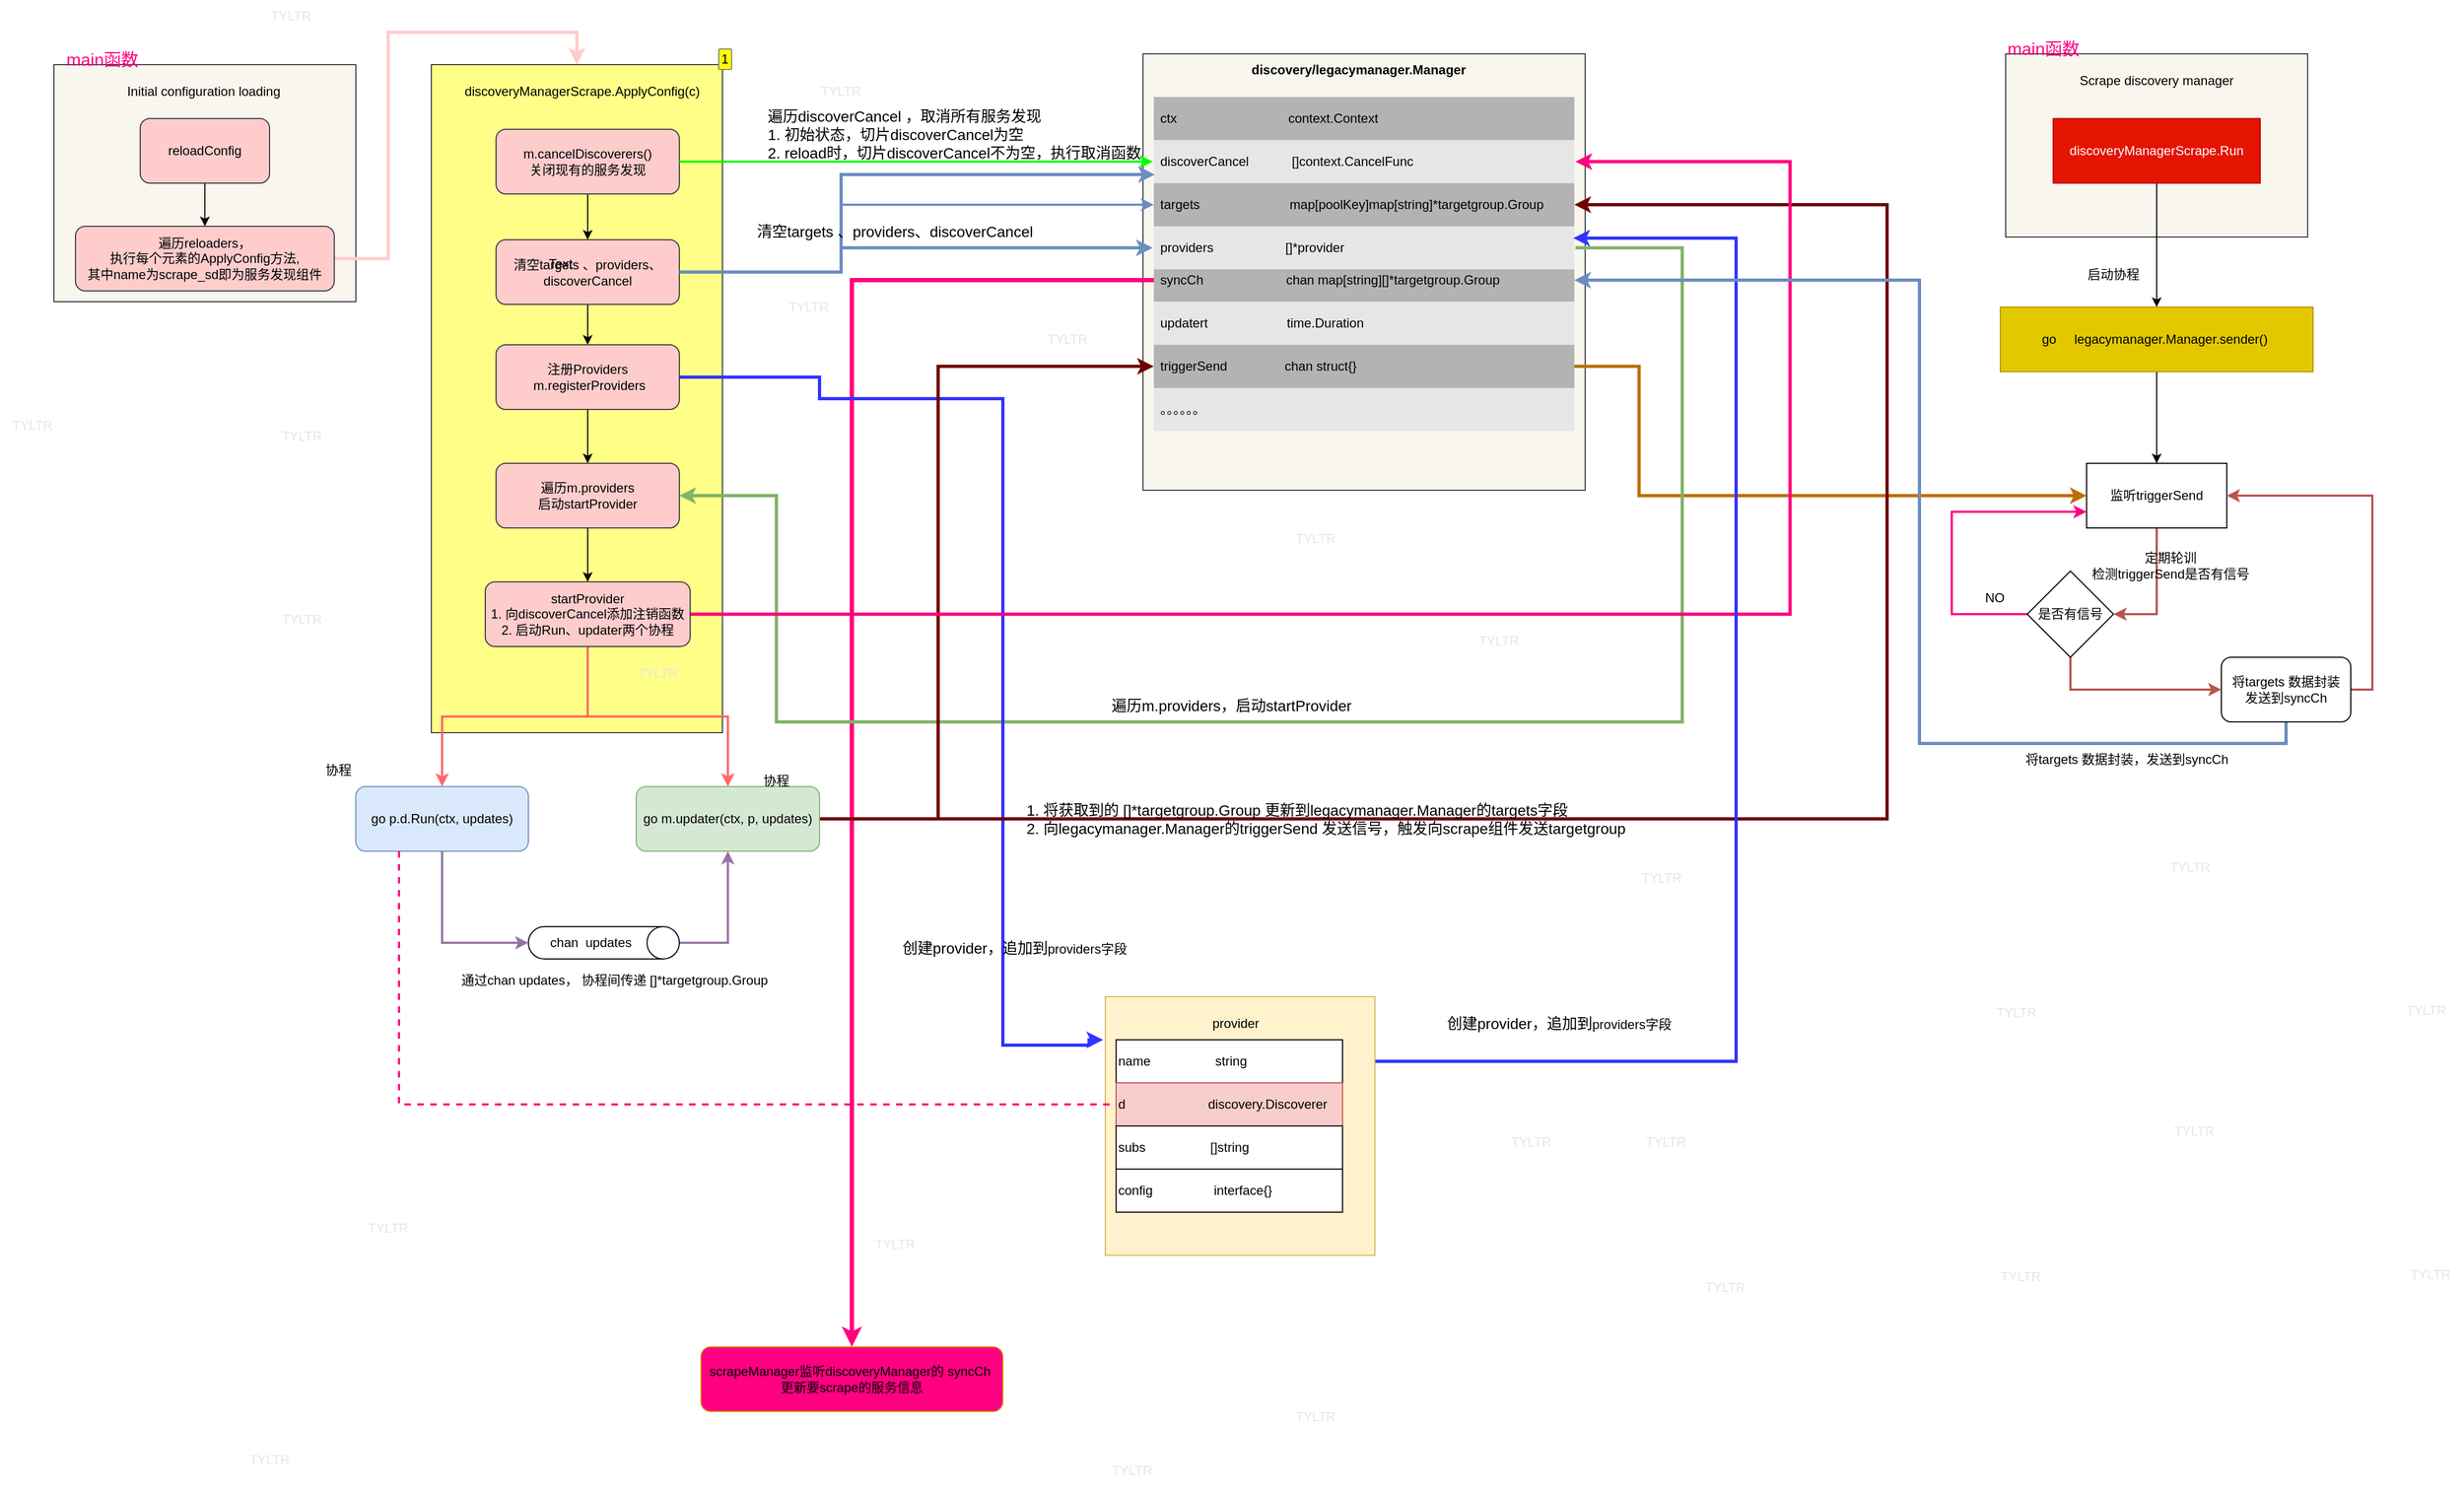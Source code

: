 <mxfile version="23.1.5" type="device">
  <diagram name="第 1 页" id="JD-DyB5TE8ffOVKspvN3">
    <mxGraphModel dx="1434" dy="769" grid="1" gridSize="10" guides="1" tooltips="1" connect="1" arrows="0" fold="1" page="1" pageScale="1" pageWidth="827" pageHeight="1169" background="none" math="0" shadow="0">
      <root>
        <mxCell id="0" />
        <mxCell id="1" parent="0" />
        <mxCell id="Yc0Fu8YplYlWr9wA8VVT-9" value="" style="rounded=0;whiteSpace=wrap;html=1;fillColor=#f9f7ed;strokeColor=#36393d;" parent="1" vertex="1">
          <mxGeometry x="180" y="130" width="280" height="220" as="geometry" />
        </mxCell>
        <mxCell id="Yc0Fu8YplYlWr9wA8VVT-12" value="Initial configuration loading" style="text;html=1;align=center;verticalAlign=middle;whiteSpace=wrap;rounded=0;" parent="1" vertex="1">
          <mxGeometry x="224" y="140" width="190" height="30" as="geometry" />
        </mxCell>
        <mxCell id="Yc0Fu8YplYlWr9wA8VVT-16" value="" style="edgeStyle=orthogonalEdgeStyle;rounded=0;orthogonalLoop=1;jettySize=auto;html=1;" parent="1" source="Yc0Fu8YplYlWr9wA8VVT-13" target="Yc0Fu8YplYlWr9wA8VVT-14" edge="1">
          <mxGeometry relative="1" as="geometry" />
        </mxCell>
        <mxCell id="Yc0Fu8YplYlWr9wA8VVT-13" value="reloadConfig" style="rounded=1;whiteSpace=wrap;html=1;fillColor=#ffcccc;strokeColor=#36393d;" parent="1" vertex="1">
          <mxGeometry x="260" y="180" width="120" height="60" as="geometry" />
        </mxCell>
        <mxCell id="Yc0Fu8YplYlWr9wA8VVT-21" style="edgeStyle=orthogonalEdgeStyle;rounded=0;orthogonalLoop=1;jettySize=auto;html=1;exitX=1;exitY=0.5;exitDx=0;exitDy=0;entryX=0.5;entryY=0;entryDx=0;entryDy=0;fillColor=#ffcccc;strokeColor=#FFCCCC;strokeWidth=3;" parent="1" source="Yc0Fu8YplYlWr9wA8VVT-14" target="Yc0Fu8YplYlWr9wA8VVT-17" edge="1">
          <mxGeometry relative="1" as="geometry">
            <mxPoint x="600" y="110" as="targetPoint" />
            <Array as="points">
              <mxPoint x="490" y="310" />
              <mxPoint x="490" y="100" />
              <mxPoint x="665" y="100" />
            </Array>
          </mxGeometry>
        </mxCell>
        <mxCell id="Yc0Fu8YplYlWr9wA8VVT-14" value="遍历reloaders，&lt;br&gt;执行每个元素的ApplyConfig方法,&lt;br&gt;其中name为scrape_sd即为服务发现组件" style="rounded=1;whiteSpace=wrap;html=1;fillColor=#ffcccc;strokeColor=#36393d;" parent="1" vertex="1">
          <mxGeometry x="200" y="280" width="240" height="60" as="geometry" />
        </mxCell>
        <mxCell id="Yc0Fu8YplYlWr9wA8VVT-17" value="" style="rounded=0;whiteSpace=wrap;html=1;fillColor=#ffff88;strokeColor=#36393d;enumerate=1;" parent="1" vertex="1">
          <mxGeometry x="530" y="130" width="270" height="620" as="geometry" />
        </mxCell>
        <mxCell id="Yc0Fu8YplYlWr9wA8VVT-20" value="discoveryManagerScrape.ApplyConfig(c)" style="text;html=1;align=center;verticalAlign=middle;whiteSpace=wrap;rounded=0;" parent="1" vertex="1">
          <mxGeometry x="640" y="140" width="60" height="30" as="geometry" />
        </mxCell>
        <mxCell id="Yc0Fu8YplYlWr9wA8VVT-68" style="edgeStyle=orthogonalEdgeStyle;rounded=0;orthogonalLoop=1;jettySize=auto;html=1;exitX=0.5;exitY=1;exitDx=0;exitDy=0;" parent="1" source="Yc0Fu8YplYlWr9wA8VVT-22" target="Yc0Fu8YplYlWr9wA8VVT-57" edge="1">
          <mxGeometry relative="1" as="geometry" />
        </mxCell>
        <mxCell id="Yc0Fu8YplYlWr9wA8VVT-22" value="m.cancelDiscoverers()&lt;br&gt;关闭现有的服务发现" style="rounded=1;whiteSpace=wrap;html=1;fillColor=#ffcccc;strokeColor=#36393d;" parent="1" vertex="1">
          <mxGeometry x="590" y="190" width="170" height="60" as="geometry" />
        </mxCell>
        <mxCell id="Yc0Fu8YplYlWr9wA8VVT-23" value="&lt;article data-content=&quot;[{&amp;quot;type&amp;quot;:&amp;quot;block&amp;quot;,&amp;quot;id&amp;quot;:&amp;quot;oQzf-1707302012623&amp;quot;,&amp;quot;name&amp;quot;:&amp;quot;code&amp;quot;,&amp;quot;data&amp;quot;:{&amp;quot;wrap&amp;quot;:true,&amp;quot;language&amp;quot;:&amp;quot;&amp;quot;,&amp;quot;theme&amp;quot;:&amp;quot;default&amp;quot;},&amp;quot;nodes&amp;quot;:[{&amp;quot;type&amp;quot;:&amp;quot;block&amp;quot;,&amp;quot;id&amp;quot;:&amp;quot;PIXT-1708593610295&amp;quot;,&amp;quot;name&amp;quot;:&amp;quot;code-line&amp;quot;,&amp;quot;data&amp;quot;:{},&amp;quot;nodes&amp;quot;:[{&amp;quot;type&amp;quot;:&amp;quot;text&amp;quot;,&amp;quot;id&amp;quot;:&amp;quot;FoJq-1708593610294&amp;quot;,&amp;quot;leaves&amp;quot;:[{&amp;quot;text&amp;quot;:&amp;quot;type&amp;nbsp;Manager&amp;nbsp;struct&amp;nbsp;{&amp;quot;,&amp;quot;marks&amp;quot;:[]}]}]},{&amp;quot;type&amp;quot;:&amp;quot;block&amp;quot;,&amp;quot;id&amp;quot;:&amp;quot;5k57-1708593611219&amp;quot;,&amp;quot;name&amp;quot;:&amp;quot;code-line&amp;quot;,&amp;quot;data&amp;quot;:{},&amp;quot;nodes&amp;quot;:[{&amp;quot;type&amp;quot;:&amp;quot;text&amp;quot;,&amp;quot;id&amp;quot;:&amp;quot;eEuN-1708593611218&amp;quot;,&amp;quot;leaves&amp;quot;:[{&amp;quot;text&amp;quot;:&amp;quot;&amp;nbsp;&amp;nbsp;&amp;nbsp;&amp;nbsp;logger&amp;nbsp;&amp;nbsp;&amp;nbsp;&amp;nbsp;&amp;nbsp;&amp;nbsp;&amp;nbsp;&amp;nbsp;&amp;nbsp;&amp;nbsp;&amp;nbsp;log.Logger&amp;quot;,&amp;quot;marks&amp;quot;:[]}]}]},{&amp;quot;type&amp;quot;:&amp;quot;block&amp;quot;,&amp;quot;id&amp;quot;:&amp;quot;fkRS-1708593611221&amp;quot;,&amp;quot;name&amp;quot;:&amp;quot;code-line&amp;quot;,&amp;quot;data&amp;quot;:{},&amp;quot;nodes&amp;quot;:[{&amp;quot;type&amp;quot;:&amp;quot;text&amp;quot;,&amp;quot;id&amp;quot;:&amp;quot;NW3g-1708593611220&amp;quot;,&amp;quot;leaves&amp;quot;:[{&amp;quot;text&amp;quot;:&amp;quot;&amp;nbsp;&amp;nbsp;&amp;nbsp;&amp;nbsp;name&amp;nbsp;&amp;nbsp;&amp;nbsp;&amp;nbsp;&amp;nbsp;&amp;nbsp;&amp;nbsp;&amp;nbsp;&amp;nbsp;&amp;nbsp;&amp;nbsp;&amp;nbsp;&amp;nbsp;string&amp;quot;,&amp;quot;marks&amp;quot;:[]}]}]},{&amp;quot;type&amp;quot;:&amp;quot;block&amp;quot;,&amp;quot;id&amp;quot;:&amp;quot;XSko-1708593611223&amp;quot;,&amp;quot;name&amp;quot;:&amp;quot;code-line&amp;quot;,&amp;quot;data&amp;quot;:{},&amp;quot;nodes&amp;quot;:[{&amp;quot;type&amp;quot;:&amp;quot;text&amp;quot;,&amp;quot;id&amp;quot;:&amp;quot;2gKA-1708593611222&amp;quot;,&amp;quot;leaves&amp;quot;:[{&amp;quot;text&amp;quot;:&amp;quot;&amp;nbsp;&amp;nbsp;&amp;nbsp;&amp;nbsp;mtx&amp;nbsp;&amp;nbsp;&amp;nbsp;&amp;nbsp;&amp;nbsp;&amp;nbsp;&amp;nbsp;&amp;nbsp;&amp;nbsp;&amp;nbsp;&amp;nbsp;&amp;nbsp;&amp;nbsp;&amp;nbsp;sync.RWMutex&amp;quot;,&amp;quot;marks&amp;quot;:[]}]}]},{&amp;quot;type&amp;quot;:&amp;quot;block&amp;quot;,&amp;quot;id&amp;quot;:&amp;quot;2Kbo-1708593611225&amp;quot;,&amp;quot;name&amp;quot;:&amp;quot;code-line&amp;quot;,&amp;quot;data&amp;quot;:{},&amp;quot;nodes&amp;quot;:[{&amp;quot;type&amp;quot;:&amp;quot;text&amp;quot;,&amp;quot;id&amp;quot;:&amp;quot;1zew-1708593611224&amp;quot;,&amp;quot;leaves&amp;quot;:[{&amp;quot;text&amp;quot;:&amp;quot;&amp;nbsp;&amp;nbsp;&amp;nbsp;&amp;nbsp;ctx&amp;nbsp;&amp;nbsp;&amp;nbsp;&amp;nbsp;&amp;nbsp;&amp;nbsp;&amp;nbsp;&amp;nbsp;&amp;nbsp;&amp;nbsp;&amp;nbsp;&amp;nbsp;&amp;nbsp;&amp;nbsp;&amp;nbsp;context.Context&amp;quot;,&amp;quot;marks&amp;quot;:[]}]}]},{&amp;quot;type&amp;quot;:&amp;quot;block&amp;quot;,&amp;quot;id&amp;quot;:&amp;quot;vPWR-1708593611227&amp;quot;,&amp;quot;name&amp;quot;:&amp;quot;code-line&amp;quot;,&amp;quot;data&amp;quot;:{},&amp;quot;nodes&amp;quot;:[{&amp;quot;type&amp;quot;:&amp;quot;text&amp;quot;,&amp;quot;id&amp;quot;:&amp;quot;6IBR-1708593611226&amp;quot;,&amp;quot;leaves&amp;quot;:[{&amp;quot;text&amp;quot;:&amp;quot;&amp;nbsp;&amp;nbsp;&amp;nbsp;&amp;nbsp;discoverCancel&amp;nbsp;&amp;nbsp;&amp;nbsp;[]context.CancelFunc&amp;quot;,&amp;quot;marks&amp;quot;:[]}]}]},{&amp;quot;type&amp;quot;:&amp;quot;block&amp;quot;,&amp;quot;id&amp;quot;:&amp;quot;4Jts-1708593611235&amp;quot;,&amp;quot;name&amp;quot;:&amp;quot;code-line&amp;quot;,&amp;quot;data&amp;quot;:{},&amp;quot;nodes&amp;quot;:[{&amp;quot;type&amp;quot;:&amp;quot;text&amp;quot;,&amp;quot;id&amp;quot;:&amp;quot;ctO9-1708593611234&amp;quot;,&amp;quot;leaves&amp;quot;:[{&amp;quot;text&amp;quot;:&amp;quot;&amp;nbsp;&amp;nbsp;&amp;nbsp;&amp;nbsp;targets&amp;nbsp;&amp;nbsp;&amp;nbsp;&amp;nbsp;&amp;nbsp;&amp;nbsp;&amp;nbsp;&amp;nbsp;&amp;nbsp;&amp;nbsp;&amp;nbsp;map[poolKey]map[string]*targetgroup.Group&amp;quot;,&amp;quot;marks&amp;quot;:[]}]}]},{&amp;quot;type&amp;quot;:&amp;quot;block&amp;quot;,&amp;quot;id&amp;quot;:&amp;quot;OmhL-1708593611239&amp;quot;,&amp;quot;name&amp;quot;:&amp;quot;code-line&amp;quot;,&amp;quot;data&amp;quot;:{},&amp;quot;nodes&amp;quot;:[{&amp;quot;type&amp;quot;:&amp;quot;text&amp;quot;,&amp;quot;id&amp;quot;:&amp;quot;50vh-1708593611238&amp;quot;,&amp;quot;leaves&amp;quot;:[{&amp;quot;text&amp;quot;:&amp;quot;&amp;nbsp;&amp;nbsp;&amp;nbsp;&amp;nbsp;providers&amp;nbsp;&amp;nbsp;&amp;nbsp;&amp;nbsp;&amp;nbsp;&amp;nbsp;&amp;nbsp;&amp;nbsp;&amp;nbsp;[]*provider&amp;quot;,&amp;quot;marks&amp;quot;:[]}]}]},{&amp;quot;type&amp;quot;:&amp;quot;block&amp;quot;,&amp;quot;id&amp;quot;:&amp;quot;Emao-1708593611243&amp;quot;,&amp;quot;name&amp;quot;:&amp;quot;code-line&amp;quot;,&amp;quot;data&amp;quot;:{},&amp;quot;nodes&amp;quot;:[{&amp;quot;type&amp;quot;:&amp;quot;text&amp;quot;,&amp;quot;id&amp;quot;:&amp;quot;lmY2-1708593611242&amp;quot;,&amp;quot;leaves&amp;quot;:[{&amp;quot;text&amp;quot;:&amp;quot;&amp;nbsp;&amp;nbsp;&amp;nbsp;&amp;nbsp;syncCh&amp;nbsp;&amp;nbsp;&amp;nbsp;&amp;nbsp;&amp;nbsp;&amp;nbsp;&amp;nbsp;&amp;nbsp;&amp;nbsp;&amp;nbsp;&amp;nbsp;&amp;nbsp;chan&amp;nbsp;map[string][]*targetgroup.Group&amp;quot;,&amp;quot;marks&amp;quot;:[]}]}]},{&amp;quot;type&amp;quot;:&amp;quot;block&amp;quot;,&amp;quot;id&amp;quot;:&amp;quot;wFy3-1708593611252&amp;quot;,&amp;quot;name&amp;quot;:&amp;quot;code-line&amp;quot;,&amp;quot;data&amp;quot;:{},&amp;quot;nodes&amp;quot;:[{&amp;quot;type&amp;quot;:&amp;quot;text&amp;quot;,&amp;quot;id&amp;quot;:&amp;quot;SSG9-1708593611251&amp;quot;,&amp;quot;leaves&amp;quot;:[{&amp;quot;text&amp;quot;:&amp;quot;&amp;nbsp;&amp;nbsp;&amp;nbsp;&amp;nbsp;updatert&amp;nbsp;&amp;nbsp;&amp;nbsp;&amp;nbsp;&amp;nbsp;&amp;nbsp;&amp;nbsp;&amp;nbsp;&amp;nbsp;&amp;nbsp;time.Duration&amp;quot;,&amp;quot;marks&amp;quot;:[]}]}]},{&amp;quot;type&amp;quot;:&amp;quot;block&amp;quot;,&amp;quot;id&amp;quot;:&amp;quot;i7c2-1708593611258&amp;quot;,&amp;quot;name&amp;quot;:&amp;quot;code-line&amp;quot;,&amp;quot;data&amp;quot;:{},&amp;quot;nodes&amp;quot;:[{&amp;quot;type&amp;quot;:&amp;quot;text&amp;quot;,&amp;quot;id&amp;quot;:&amp;quot;tWdw-1708593611257&amp;quot;,&amp;quot;leaves&amp;quot;:[{&amp;quot;text&amp;quot;:&amp;quot;&amp;nbsp;&amp;nbsp;&amp;nbsp;&amp;nbsp;triggerSend&amp;nbsp;&amp;nbsp;&amp;nbsp;&amp;nbsp;&amp;nbsp;&amp;nbsp;&amp;nbsp;chan&amp;nbsp;struct{}&amp;quot;,&amp;quot;marks&amp;quot;:[]}]}]},{&amp;quot;type&amp;quot;:&amp;quot;block&amp;quot;,&amp;quot;id&amp;quot;:&amp;quot;S7Ca-1708593611260&amp;quot;,&amp;quot;name&amp;quot;:&amp;quot;code-line&amp;quot;,&amp;quot;data&amp;quot;:{},&amp;quot;nodes&amp;quot;:[{&amp;quot;type&amp;quot;:&amp;quot;text&amp;quot;,&amp;quot;id&amp;quot;:&amp;quot;uG7G-1708593611259&amp;quot;,&amp;quot;leaves&amp;quot;:[{&amp;quot;text&amp;quot;:&amp;quot;&amp;quot;,&amp;quot;marks&amp;quot;:[]}]}]},{&amp;quot;type&amp;quot;:&amp;quot;block&amp;quot;,&amp;quot;id&amp;quot;:&amp;quot;hZYb-1708593611264&amp;quot;,&amp;quot;name&amp;quot;:&amp;quot;code-line&amp;quot;,&amp;quot;data&amp;quot;:{},&amp;quot;nodes&amp;quot;:[{&amp;quot;type&amp;quot;:&amp;quot;text&amp;quot;,&amp;quot;id&amp;quot;:&amp;quot;HZPF-1708593611263&amp;quot;,&amp;quot;leaves&amp;quot;:[{&amp;quot;text&amp;quot;:&amp;quot;&amp;nbsp;&amp;nbsp;&amp;nbsp;&amp;nbsp;registerer&amp;nbsp;&amp;nbsp;&amp;nbsp;&amp;nbsp;&amp;nbsp;&amp;nbsp;&amp;nbsp;&amp;nbsp;prometheus.Registerer&amp;quot;,&amp;quot;marks&amp;quot;:[]}]}]},{&amp;quot;type&amp;quot;:&amp;quot;block&amp;quot;,&amp;quot;id&amp;quot;:&amp;quot;ukiE-1708593611266&amp;quot;,&amp;quot;name&amp;quot;:&amp;quot;code-line&amp;quot;,&amp;quot;data&amp;quot;:{},&amp;quot;nodes&amp;quot;:[{&amp;quot;type&amp;quot;:&amp;quot;text&amp;quot;,&amp;quot;id&amp;quot;:&amp;quot;y345-1708593611265&amp;quot;,&amp;quot;leaves&amp;quot;:[{&amp;quot;text&amp;quot;:&amp;quot;&amp;quot;,&amp;quot;marks&amp;quot;:[]}]}]},{&amp;quot;type&amp;quot;:&amp;quot;block&amp;quot;,&amp;quot;id&amp;quot;:&amp;quot;fGMF-1708593611268&amp;quot;,&amp;quot;name&amp;quot;:&amp;quot;code-line&amp;quot;,&amp;quot;data&amp;quot;:{},&amp;quot;nodes&amp;quot;:[{&amp;quot;type&amp;quot;:&amp;quot;text&amp;quot;,&amp;quot;id&amp;quot;:&amp;quot;GRQg-1708593611267&amp;quot;,&amp;quot;leaves&amp;quot;:[{&amp;quot;text&amp;quot;:&amp;quot;&amp;nbsp;&amp;nbsp;&amp;nbsp;&amp;nbsp;metrics&amp;nbsp;&amp;nbsp;&amp;nbsp;&amp;nbsp;&amp;nbsp;&amp;nbsp;&amp;nbsp;&amp;nbsp;&amp;nbsp;&amp;nbsp;&amp;nbsp;*discovery.Metrics&amp;quot;,&amp;quot;marks&amp;quot;:[]}]}]},{&amp;quot;type&amp;quot;:&amp;quot;block&amp;quot;,&amp;quot;id&amp;quot;:&amp;quot;Dtk6-1708593611270&amp;quot;,&amp;quot;name&amp;quot;:&amp;quot;code-line&amp;quot;,&amp;quot;data&amp;quot;:{},&amp;quot;nodes&amp;quot;:[{&amp;quot;type&amp;quot;:&amp;quot;text&amp;quot;,&amp;quot;id&amp;quot;:&amp;quot;m6uQ-1708593611269&amp;quot;,&amp;quot;leaves&amp;quot;:[{&amp;quot;text&amp;quot;:&amp;quot;&amp;nbsp;&amp;nbsp;&amp;nbsp;&amp;nbsp;sdMetrics&amp;nbsp;&amp;nbsp;&amp;nbsp;&amp;nbsp;&amp;nbsp;&amp;nbsp;&amp;nbsp;&amp;nbsp;&amp;nbsp;map[string]discovery.DiscovererMetrics&amp;quot;,&amp;quot;marks&amp;quot;:[]}]}]},{&amp;quot;type&amp;quot;:&amp;quot;block&amp;quot;,&amp;quot;id&amp;quot;:&amp;quot;KOP7-1708593611272&amp;quot;,&amp;quot;name&amp;quot;:&amp;quot;code-line&amp;quot;,&amp;quot;data&amp;quot;:{},&amp;quot;nodes&amp;quot;:[{&amp;quot;type&amp;quot;:&amp;quot;text&amp;quot;,&amp;quot;id&amp;quot;:&amp;quot;qXI7-1708593611271&amp;quot;,&amp;quot;leaves&amp;quot;:[{&amp;quot;text&amp;quot;:&amp;quot;}&amp;quot;,&amp;quot;marks&amp;quot;:[]}]}]}],&amp;quot;state&amp;quot;:{}}]&quot;&gt;&lt;div data-language=&quot;&quot; style=&quot;&quot; data-theme=&quot;default&quot;&gt;&lt;br&gt;&lt;/div&gt;&lt;/article&gt;" style="rounded=0;whiteSpace=wrap;html=1;fillColor=#f9f7ed;strokeColor=#36393d;align=left;" parent="1" vertex="1">
          <mxGeometry x="1190" y="120" width="410" height="405" as="geometry" />
        </mxCell>
        <mxCell id="jpZLS2aRkfOWzve02EP6-36" style="edgeStyle=orthogonalEdgeStyle;rounded=0;orthogonalLoop=1;jettySize=auto;html=1;exitX=1;exitY=0.5;exitDx=0;exitDy=0;entryX=0;entryY=0.5;entryDx=0;entryDy=0;fillColor=#f0a30a;strokeColor=#BD7000;strokeWidth=3;" edge="1" parent="1" source="Yc0Fu8YplYlWr9wA8VVT-41" target="jpZLS2aRkfOWzve02EP6-35">
          <mxGeometry relative="1" as="geometry">
            <Array as="points">
              <mxPoint x="1650" y="410" />
              <mxPoint x="1650" y="530" />
            </Array>
          </mxGeometry>
        </mxCell>
        <mxCell id="Yc0Fu8YplYlWr9wA8VVT-41" value="&lt;div style=&quot;border-color: var(--border-color);&quot; data-language=&quot;&quot; data-theme=&quot;default&quot;&gt;triggerSend&amp;nbsp; &amp;nbsp; &amp;nbsp; &amp;nbsp; &amp;nbsp; &amp;nbsp; &amp;nbsp; &amp;nbsp; chan struct{}&lt;br style=&quot;border-color: var(--border-color);&quot;&gt;&lt;/div&gt;" style="text;strokeColor=none;fillColor=#B3B3B3;align=left;verticalAlign=middle;spacingLeft=4;spacingRight=4;overflow=hidden;points=[[0,0.5],[1,0.5]];portConstraint=eastwest;rotatable=0;whiteSpace=wrap;html=1;" parent="1" vertex="1">
          <mxGeometry x="1200" y="390" width="390" height="40" as="geometry" />
        </mxCell>
        <mxCell id="Yc0Fu8YplYlWr9wA8VVT-55" style="edgeStyle=orthogonalEdgeStyle;rounded=0;orthogonalLoop=1;jettySize=auto;html=1;exitX=1;exitY=0.5;exitDx=0;exitDy=0;entryX=0;entryY=0.5;entryDx=0;entryDy=0;fillColor=#ffcccc;strokeColor=#00FF00;strokeWidth=2;" parent="1" source="Yc0Fu8YplYlWr9wA8VVT-22" target="Yc0Fu8YplYlWr9wA8VVT-52" edge="1">
          <mxGeometry relative="1" as="geometry" />
        </mxCell>
        <mxCell id="Yc0Fu8YplYlWr9wA8VVT-44" value="&lt;div style=&quot;border-color: var(--border-color);&quot; data-language=&quot;&quot; data-theme=&quot;default&quot;&gt;。。。。。。&lt;/div&gt;" style="text;strokeColor=none;fillColor=#E6E6E6;align=left;verticalAlign=middle;spacingLeft=4;spacingRight=4;overflow=hidden;points=[[0,0.5],[1,0.5]];portConstraint=eastwest;rotatable=0;whiteSpace=wrap;html=1;perimeterSpacing=1;gradientColor=none;" parent="1" vertex="1">
          <mxGeometry x="1200" y="430" width="390" height="40" as="geometry" />
        </mxCell>
        <mxCell id="jpZLS2aRkfOWzve02EP6-53" style="edgeStyle=orthogonalEdgeStyle;rounded=0;orthogonalLoop=1;jettySize=auto;html=1;exitX=0;exitY=0.5;exitDx=0;exitDy=0;strokeColor=#FF0080;strokeWidth=4;entryX=0.5;entryY=0;entryDx=0;entryDy=0;" edge="1" parent="1" source="Yc0Fu8YplYlWr9wA8VVT-47" target="jpZLS2aRkfOWzve02EP6-54">
          <mxGeometry relative="1" as="geometry">
            <mxPoint x="920" y="1301" as="targetPoint" />
          </mxGeometry>
        </mxCell>
        <mxCell id="Yc0Fu8YplYlWr9wA8VVT-47" value="&lt;div style=&quot;border-color: var(--border-color);&quot; data-language=&quot;&quot; data-theme=&quot;default&quot;&gt;syncCh&amp;nbsp; &amp;nbsp; &amp;nbsp; &amp;nbsp; &amp;nbsp; &amp;nbsp; &amp;nbsp; &amp;nbsp; &amp;nbsp; &amp;nbsp; &amp;nbsp; &amp;nbsp;chan map[string][]*targetgroup.Group&lt;br style=&quot;border-color: var(--border-color);&quot;&gt;&lt;/div&gt;" style="text;strokeColor=none;fillColor=#B3B3B3;align=left;verticalAlign=middle;spacingLeft=4;spacingRight=4;overflow=hidden;points=[[0,0.5],[1,0.5]];portConstraint=eastwest;rotatable=0;whiteSpace=wrap;html=1;" parent="1" vertex="1">
          <mxGeometry x="1200" y="310" width="390" height="40" as="geometry" />
        </mxCell>
        <mxCell id="Yc0Fu8YplYlWr9wA8VVT-48" value="&lt;div style=&quot;border-color: var(--border-color);&quot; data-language=&quot;&quot; data-theme=&quot;default&quot;&gt;updatert&amp;nbsp; &amp;nbsp; &amp;nbsp; &amp;nbsp; &amp;nbsp; &amp;nbsp; &amp;nbsp; &amp;nbsp; &amp;nbsp; &amp;nbsp; &amp;nbsp; time.Duration&lt;br&gt;&lt;/div&gt;" style="text;strokeColor=none;fillColor=#E6E6E6;align=left;verticalAlign=middle;spacingLeft=4;spacingRight=4;overflow=hidden;points=[[0,0.5],[1,0.5]];portConstraint=eastwest;rotatable=0;whiteSpace=wrap;html=1;perimeterSpacing=1;gradientColor=none;" parent="1" vertex="1">
          <mxGeometry x="1200" y="350" width="390" height="40" as="geometry" />
        </mxCell>
        <mxCell id="Yc0Fu8YplYlWr9wA8VVT-49" value="&lt;div style=&quot;border-color: var(--border-color);&quot; data-language=&quot;&quot; data-theme=&quot;default&quot;&gt;targets&amp;nbsp; &amp;nbsp; &amp;nbsp; &amp;nbsp; &amp;nbsp; &amp;nbsp; &amp;nbsp; &amp;nbsp; &amp;nbsp; &amp;nbsp; &amp;nbsp; &amp;nbsp; &amp;nbsp;map[poolKey]map[string]*targetgroup.Group&lt;br style=&quot;border-color: var(--border-color);&quot;&gt;&lt;/div&gt;" style="text;strokeColor=none;fillColor=#B3B3B3;align=left;verticalAlign=middle;spacingLeft=4;spacingRight=4;overflow=hidden;points=[[0,0.5],[1,0.5]];portConstraint=eastwest;rotatable=0;whiteSpace=wrap;html=1;" parent="1" vertex="1">
          <mxGeometry x="1200" y="240" width="390" height="40" as="geometry" />
        </mxCell>
        <mxCell id="Yc0Fu8YplYlWr9wA8VVT-72" style="edgeStyle=orthogonalEdgeStyle;rounded=0;orthogonalLoop=1;jettySize=auto;html=1;exitX=1;exitY=0.5;exitDx=0;exitDy=0;entryX=1;entryY=0.5;entryDx=0;entryDy=0;strokeColor=#82b366;strokeWidth=3;fillColor=#d5e8d4;" parent="1" source="Yc0Fu8YplYlWr9wA8VVT-50" target="Yc0Fu8YplYlWr9wA8VVT-70" edge="1">
          <mxGeometry relative="1" as="geometry">
            <Array as="points">
              <mxPoint x="1690" y="300" />
              <mxPoint x="1690" y="740" />
              <mxPoint x="850" y="740" />
              <mxPoint x="850" y="530" />
            </Array>
          </mxGeometry>
        </mxCell>
        <mxCell id="Yc0Fu8YplYlWr9wA8VVT-50" value="&lt;div style=&quot;border-color: var(--border-color);&quot; data-language=&quot;&quot; data-theme=&quot;default&quot;&gt;providers&amp;nbsp; &amp;nbsp; &amp;nbsp; &amp;nbsp; &amp;nbsp; &amp;nbsp; &amp;nbsp; &amp;nbsp; &amp;nbsp; &amp;nbsp; []*provider&lt;br&gt;&lt;/div&gt;" style="text;strokeColor=none;fillColor=#E6E6E6;align=left;verticalAlign=middle;spacingLeft=4;spacingRight=4;overflow=hidden;points=[[0,0.5],[1,0.5]];portConstraint=eastwest;rotatable=0;whiteSpace=wrap;html=1;perimeterSpacing=1;gradientColor=none;" parent="1" vertex="1">
          <mxGeometry x="1200" y="280" width="390" height="40" as="geometry" />
        </mxCell>
        <mxCell id="Yc0Fu8YplYlWr9wA8VVT-51" value="&lt;div style=&quot;border-color: var(--border-color);&quot; data-language=&quot;&quot; data-theme=&quot;default&quot;&gt;ctx&amp;nbsp; &amp;nbsp; &amp;nbsp; &amp;nbsp; &amp;nbsp; &amp;nbsp; &amp;nbsp; &amp;nbsp; &amp;nbsp; &amp;nbsp; &amp;nbsp; &amp;nbsp; &amp;nbsp; &amp;nbsp; &amp;nbsp; &amp;nbsp;context.Context&lt;br style=&quot;border-color: var(--border-color);&quot;&gt;&lt;/div&gt;" style="text;strokeColor=none;fillColor=#B3B3B3;align=left;verticalAlign=middle;spacingLeft=4;spacingRight=4;overflow=hidden;points=[[0,0.5],[1,0.5]];portConstraint=eastwest;rotatable=0;whiteSpace=wrap;html=1;" parent="1" vertex="1">
          <mxGeometry x="1200" y="160" width="390" height="40" as="geometry" />
        </mxCell>
        <mxCell id="Yc0Fu8YplYlWr9wA8VVT-52" value="&lt;div style=&quot;border-color: var(--border-color);&quot; data-language=&quot;&quot; data-theme=&quot;default&quot;&gt;discoverCancel&amp;nbsp; &amp;nbsp; &amp;nbsp; &amp;nbsp; &amp;nbsp; &amp;nbsp; []context.CancelFunc&lt;br&gt;&lt;/div&gt;" style="text;strokeColor=none;fillColor=#E6E6E6;align=left;verticalAlign=middle;spacingLeft=4;spacingRight=4;overflow=hidden;points=[[0,0.5],[1,0.5]];portConstraint=eastwest;rotatable=0;whiteSpace=wrap;html=1;perimeterSpacing=1;gradientColor=none;" parent="1" vertex="1">
          <mxGeometry x="1200" y="200" width="390" height="40" as="geometry" />
        </mxCell>
        <mxCell id="Yc0Fu8YplYlWr9wA8VVT-53" value="&lt;b&gt;discovery/legacymanager.&lt;span style=&quot;background-color: initial;&quot;&gt;Manager&lt;/span&gt;&lt;/b&gt;" style="text;html=1;align=center;verticalAlign=middle;whiteSpace=wrap;rounded=0;" parent="1" vertex="1">
          <mxGeometry x="1360" y="120" width="60" height="30" as="geometry" />
        </mxCell>
        <mxCell id="Yc0Fu8YplYlWr9wA8VVT-56" value="&lt;div style=&quot;font-size: 14px;&quot;&gt;&lt;font style=&quot;font-size: 14px;&quot;&gt;&lt;span style=&quot;background-color: initial;&quot;&gt;遍历discoverCancel ，&lt;/span&gt;&lt;span style=&quot;background-color: initial;&quot;&gt;取消所有服务发现&lt;/span&gt;&lt;/font&gt;&lt;/div&gt;&lt;font style=&quot;font-size: 14px;&quot;&gt;1. 初始状态，切片discoverCancel为空&lt;br&gt;2. reload时，切片discoverCancel不为空，执行取消函数&lt;/font&gt;" style="text;html=1;align=left;verticalAlign=middle;whiteSpace=wrap;rounded=0;" parent="1" vertex="1">
          <mxGeometry x="840" y="180" width="360" height="30" as="geometry" />
        </mxCell>
        <mxCell id="Yc0Fu8YplYlWr9wA8VVT-60" style="edgeStyle=orthogonalEdgeStyle;rounded=0;orthogonalLoop=1;jettySize=auto;html=1;exitX=1;exitY=0.5;exitDx=0;exitDy=0;entryX=0;entryY=0.5;entryDx=0;entryDy=0;strokeColor=#6c8ebf;strokeWidth=2;fillColor=#dae8fc;" parent="1" source="Yc0Fu8YplYlWr9wA8VVT-57" target="Yc0Fu8YplYlWr9wA8VVT-49" edge="1">
          <mxGeometry relative="1" as="geometry">
            <Array as="points">
              <mxPoint x="910" y="323" />
              <mxPoint x="910" y="260" />
            </Array>
          </mxGeometry>
        </mxCell>
        <mxCell id="Yc0Fu8YplYlWr9wA8VVT-61" style="edgeStyle=orthogonalEdgeStyle;rounded=0;orthogonalLoop=1;jettySize=auto;html=1;exitX=1;exitY=0.5;exitDx=0;exitDy=0;entryX=0;entryY=0.5;entryDx=0;entryDy=0;strokeColor=#6c8ebf;strokeWidth=3;fillColor=#dae8fc;" parent="1" source="Yc0Fu8YplYlWr9wA8VVT-57" target="Yc0Fu8YplYlWr9wA8VVT-50" edge="1">
          <mxGeometry relative="1" as="geometry">
            <Array as="points">
              <mxPoint x="910" y="323" />
              <mxPoint x="910" y="300" />
            </Array>
          </mxGeometry>
        </mxCell>
        <mxCell id="Yc0Fu8YplYlWr9wA8VVT-69" style="edgeStyle=orthogonalEdgeStyle;rounded=0;orthogonalLoop=1;jettySize=auto;html=1;exitX=0.5;exitY=1;exitDx=0;exitDy=0;entryX=0.5;entryY=0;entryDx=0;entryDy=0;" parent="1" source="Yc0Fu8YplYlWr9wA8VVT-57" target="Yc0Fu8YplYlWr9wA8VVT-62" edge="1">
          <mxGeometry relative="1" as="geometry" />
        </mxCell>
        <mxCell id="Yc0Fu8YplYlWr9wA8VVT-57" value="清空targets 、providers、discoverCancel" style="rounded=1;whiteSpace=wrap;html=1;fillColor=#ffcccc;strokeColor=#36393d;" parent="1" vertex="1">
          <mxGeometry x="590" y="292.5" width="170" height="60" as="geometry" />
        </mxCell>
        <mxCell id="Yc0Fu8YplYlWr9wA8VVT-59" style="edgeStyle=orthogonalEdgeStyle;rounded=0;orthogonalLoop=1;jettySize=auto;html=1;exitX=1;exitY=0.5;exitDx=0;exitDy=0;entryX=0.005;entryY=0.786;entryDx=0;entryDy=0;entryPerimeter=0;fillColor=#dae8fc;strokeColor=#6c8ebf;strokeWidth=3;" parent="1" source="Yc0Fu8YplYlWr9wA8VVT-57" target="Yc0Fu8YplYlWr9wA8VVT-52" edge="1">
          <mxGeometry relative="1" as="geometry">
            <Array as="points">
              <mxPoint x="910" y="323" />
              <mxPoint x="910" y="232" />
            </Array>
          </mxGeometry>
        </mxCell>
        <mxCell id="Yc0Fu8YplYlWr9wA8VVT-71" style="edgeStyle=orthogonalEdgeStyle;rounded=0;orthogonalLoop=1;jettySize=auto;html=1;exitX=0.5;exitY=1;exitDx=0;exitDy=0;" parent="1" source="Yc0Fu8YplYlWr9wA8VVT-62" target="Yc0Fu8YplYlWr9wA8VVT-70" edge="1">
          <mxGeometry relative="1" as="geometry" />
        </mxCell>
        <mxCell id="jpZLS2aRkfOWzve02EP6-3" style="edgeStyle=orthogonalEdgeStyle;rounded=0;orthogonalLoop=1;jettySize=auto;html=1;exitX=1;exitY=0.5;exitDx=0;exitDy=0;entryX=-0.008;entryY=0.167;entryDx=0;entryDy=0;strokeWidth=3;fillColor=#f8cecc;strokeColor=#3333FF;entryPerimeter=0;" edge="1" parent="1" source="Yc0Fu8YplYlWr9wA8VVT-62" target="jpZLS2aRkfOWzve02EP6-4">
          <mxGeometry relative="1" as="geometry">
            <mxPoint x="1090" y="850" as="targetPoint" />
            <Array as="points">
              <mxPoint x="890" y="420" />
              <mxPoint x="890" y="440" />
              <mxPoint x="1060" y="440" />
              <mxPoint x="1060" y="1040" />
              <mxPoint x="1140" y="1040" />
              <mxPoint x="1140" y="1035" />
            </Array>
          </mxGeometry>
        </mxCell>
        <mxCell id="Yc0Fu8YplYlWr9wA8VVT-62" value="注册Providers&lt;br&gt;&amp;nbsp;m.registerProviders" style="rounded=1;whiteSpace=wrap;html=1;fillColor=#ffcccc;strokeColor=#36393d;" parent="1" vertex="1">
          <mxGeometry x="590" y="390" width="170" height="60" as="geometry" />
        </mxCell>
        <mxCell id="Yc0Fu8YplYlWr9wA8VVT-66" value="&lt;font style=&quot;font-size: 14px;&quot;&gt;清空targets 、providers、discoverCancel&lt;/font&gt;&lt;div style=&quot;&quot;&gt;&lt;/div&gt;" style="text;html=1;align=left;verticalAlign=middle;whiteSpace=wrap;rounded=0;" parent="1" vertex="1">
          <mxGeometry x="830" y="270" width="360" height="30" as="geometry" />
        </mxCell>
        <mxCell id="Yc0Fu8YplYlWr9wA8VVT-67" value="&lt;span style=&quot;font-size: 14px; background-color: initial;&quot;&gt;创建provider，追加到&lt;/span&gt;providers字段&lt;br&gt;&lt;div style=&quot;&quot;&gt;&lt;/div&gt;" style="text;html=1;align=left;verticalAlign=middle;whiteSpace=wrap;rounded=0;" parent="1" vertex="1">
          <mxGeometry x="1470" y="1005" width="235" height="30" as="geometry" />
        </mxCell>
        <mxCell id="jpZLS2aRkfOWzve02EP6-1" style="edgeStyle=orthogonalEdgeStyle;rounded=0;orthogonalLoop=1;jettySize=auto;html=1;exitX=0.5;exitY=1;exitDx=0;exitDy=0;entryX=0.5;entryY=0;entryDx=0;entryDy=0;" edge="1" parent="1" source="Yc0Fu8YplYlWr9wA8VVT-70" target="Yc0Fu8YplYlWr9wA8VVT-93">
          <mxGeometry relative="1" as="geometry" />
        </mxCell>
        <mxCell id="Yc0Fu8YplYlWr9wA8VVT-70" value="遍历m.providers&lt;br&gt;启动startProvider" style="rounded=1;whiteSpace=wrap;html=1;fillColor=#ffcccc;strokeColor=#36393d;" parent="1" vertex="1">
          <mxGeometry x="590" y="500" width="170" height="60" as="geometry" />
        </mxCell>
        <mxCell id="Yc0Fu8YplYlWr9wA8VVT-73" value="&lt;span style=&quot;background-color: initial; font-size: 14px;&quot;&gt;&amp;nbsp;遍历m.providers，&lt;/span&gt;&lt;span style=&quot;background-color: initial; text-align: center; font-size: 14px;&quot;&gt;启动startProvider&lt;/span&gt;&lt;br style=&quot;font-size: 14px;&quot;&gt;&lt;div style=&quot;font-size: 14px;&quot;&gt;&lt;/div&gt;" style="text;html=1;align=left;verticalAlign=middle;whiteSpace=wrap;rounded=0;fontSize=14;" parent="1" vertex="1">
          <mxGeometry x="1155" y="710" width="310" height="30" as="geometry" />
        </mxCell>
        <mxCell id="Yc0Fu8YplYlWr9wA8VVT-74" value="&lt;font color=&quot;#e6e6e6&quot;&gt;TYLTR&lt;/font&gt;" style="text;html=1;align=center;verticalAlign=middle;whiteSpace=wrap;rounded=0;" parent="1" vertex="1">
          <mxGeometry x="1090" y="370" width="60" height="30" as="geometry" />
        </mxCell>
        <mxCell id="Yc0Fu8YplYlWr9wA8VVT-76" value="&lt;font color=&quot;#e6e6e6&quot;&gt;TYLTR&lt;/font&gt;" style="text;html=1;align=center;verticalAlign=middle;whiteSpace=wrap;rounded=0;" parent="1" vertex="1">
          <mxGeometry x="880" y="140" width="60" height="30" as="geometry" />
        </mxCell>
        <mxCell id="Yc0Fu8YplYlWr9wA8VVT-77" value="&lt;font color=&quot;#e6e6e6&quot;&gt;TYLTR&lt;/font&gt;" style="text;html=1;align=center;verticalAlign=middle;whiteSpace=wrap;rounded=0;" parent="1" vertex="1">
          <mxGeometry x="850" y="340" width="60" height="30" as="geometry" />
        </mxCell>
        <mxCell id="Yc0Fu8YplYlWr9wA8VVT-78" value="&lt;font color=&quot;#e6e6e6&quot;&gt;TYLTR&lt;/font&gt;" style="text;html=1;align=center;verticalAlign=middle;whiteSpace=wrap;rounded=0;" parent="1" vertex="1">
          <mxGeometry x="130" y="450" width="60" height="30" as="geometry" />
        </mxCell>
        <mxCell id="Yc0Fu8YplYlWr9wA8VVT-79" value="&lt;font color=&quot;#e6e6e6&quot;&gt;TYLTR&lt;/font&gt;" style="text;html=1;align=center;verticalAlign=middle;whiteSpace=wrap;rounded=0;" parent="1" vertex="1">
          <mxGeometry x="1490" y="650" width="60" height="30" as="geometry" />
        </mxCell>
        <mxCell id="Yc0Fu8YplYlWr9wA8VVT-81" value="&lt;font color=&quot;#e6e6e6&quot;&gt;TYLTR&lt;/font&gt;" style="text;html=1;align=center;verticalAlign=middle;whiteSpace=wrap;rounded=0;" parent="1" vertex="1">
          <mxGeometry x="1320" y="555" width="60" height="30" as="geometry" />
        </mxCell>
        <mxCell id="Yc0Fu8YplYlWr9wA8VVT-82" value="&lt;font color=&quot;#e6e6e6&quot;&gt;TYLTR&lt;/font&gt;" style="text;html=1;align=center;verticalAlign=middle;whiteSpace=wrap;rounded=0;" parent="1" vertex="1">
          <mxGeometry x="710" y="680" width="60" height="30" as="geometry" />
        </mxCell>
        <mxCell id="Yc0Fu8YplYlWr9wA8VVT-84" value="&lt;font color=&quot;#e6e6e6&quot;&gt;TYLTR&lt;/font&gt;" style="text;html=1;align=center;verticalAlign=middle;whiteSpace=wrap;rounded=0;" parent="1" vertex="1">
          <mxGeometry x="380" y="460" width="60" height="30" as="geometry" />
        </mxCell>
        <mxCell id="Yc0Fu8YplYlWr9wA8VVT-85" value="&lt;font color=&quot;#e6e6e6&quot;&gt;TYLTR&lt;/font&gt;" style="text;html=1;align=center;verticalAlign=middle;whiteSpace=wrap;rounded=0;" parent="1" vertex="1">
          <mxGeometry x="380" y="630" width="60" height="30" as="geometry" />
        </mxCell>
        <mxCell id="Yc0Fu8YplYlWr9wA8VVT-86" value="&lt;font color=&quot;#e6e6e6&quot;&gt;TYLTR&lt;/font&gt;" style="text;html=1;align=center;verticalAlign=middle;whiteSpace=wrap;rounded=0;" parent="1" vertex="1">
          <mxGeometry x="370" y="70" width="60" height="30" as="geometry" />
        </mxCell>
        <mxCell id="Yc0Fu8YplYlWr9wA8VVT-87" value="go p.d.Run(ctx, updates)" style="rounded=1;whiteSpace=wrap;html=1;fillColor=#dae8fc;strokeColor=#6c8ebf;" parent="1" vertex="1">
          <mxGeometry x="460" y="800" width="160" height="60" as="geometry" />
        </mxCell>
        <mxCell id="jpZLS2aRkfOWzve02EP6-19" style="edgeStyle=orthogonalEdgeStyle;rounded=0;orthogonalLoop=1;jettySize=auto;html=1;exitX=1;exitY=0.5;exitDx=0;exitDy=0;entryX=1;entryY=0.5;entryDx=0;entryDy=0;fillColor=#a20025;strokeColor=#6F0000;strokeWidth=3;" edge="1" parent="1" source="Yc0Fu8YplYlWr9wA8VVT-90" target="Yc0Fu8YplYlWr9wA8VVT-49">
          <mxGeometry relative="1" as="geometry">
            <mxPoint x="1110" y="610" as="targetPoint" />
            <Array as="points">
              <mxPoint x="1880" y="830" />
              <mxPoint x="1880" y="260" />
            </Array>
          </mxGeometry>
        </mxCell>
        <mxCell id="jpZLS2aRkfOWzve02EP6-21" style="edgeStyle=orthogonalEdgeStyle;rounded=0;orthogonalLoop=1;jettySize=auto;html=1;exitX=1;exitY=0.5;exitDx=0;exitDy=0;entryX=0;entryY=0.5;entryDx=0;entryDy=0;strokeColor=#6F0000;strokeWidth=3;" edge="1" parent="1" source="Yc0Fu8YplYlWr9wA8VVT-90" target="Yc0Fu8YplYlWr9wA8VVT-41">
          <mxGeometry relative="1" as="geometry">
            <Array as="points">
              <mxPoint x="1000" y="830" />
              <mxPoint x="1000" y="410" />
            </Array>
          </mxGeometry>
        </mxCell>
        <mxCell id="Yc0Fu8YplYlWr9wA8VVT-90" value="go m.updater(ctx, p, updates)" style="rounded=1;whiteSpace=wrap;html=1;fillColor=#d5e8d4;strokeColor=#82b366;" parent="1" vertex="1">
          <mxGeometry x="720" y="800" width="170" height="60" as="geometry" />
        </mxCell>
        <mxCell id="Yc0Fu8YplYlWr9wA8VVT-94" style="edgeStyle=orthogonalEdgeStyle;rounded=0;orthogonalLoop=1;jettySize=auto;html=1;exitX=1;exitY=0.5;exitDx=0;exitDy=0;entryX=1;entryY=0.5;entryDx=0;entryDy=0;strokeColor=#FF0080;strokeWidth=3;" parent="1" source="Yc0Fu8YplYlWr9wA8VVT-93" target="Yc0Fu8YplYlWr9wA8VVT-52" edge="1">
          <mxGeometry relative="1" as="geometry">
            <Array as="points">
              <mxPoint x="1790" y="640" />
              <mxPoint x="1790" y="220" />
            </Array>
          </mxGeometry>
        </mxCell>
        <mxCell id="Yc0Fu8YplYlWr9wA8VVT-95" style="edgeStyle=orthogonalEdgeStyle;rounded=0;orthogonalLoop=1;jettySize=auto;html=1;exitX=0.5;exitY=1;exitDx=0;exitDy=0;entryX=0.5;entryY=0;entryDx=0;entryDy=0;strokeColor=#FF6666;strokeWidth=2;" parent="1" source="Yc0Fu8YplYlWr9wA8VVT-93" target="Yc0Fu8YplYlWr9wA8VVT-87" edge="1">
          <mxGeometry relative="1" as="geometry" />
        </mxCell>
        <mxCell id="Yc0Fu8YplYlWr9wA8VVT-96" style="edgeStyle=orthogonalEdgeStyle;rounded=0;orthogonalLoop=1;jettySize=auto;html=1;exitX=0.5;exitY=1;exitDx=0;exitDy=0;entryX=0.5;entryY=0;entryDx=0;entryDy=0;strokeColor=#FF6666;strokeWidth=2;" parent="1" source="Yc0Fu8YplYlWr9wA8VVT-93" target="Yc0Fu8YplYlWr9wA8VVT-90" edge="1">
          <mxGeometry relative="1" as="geometry" />
        </mxCell>
        <mxCell id="Yc0Fu8YplYlWr9wA8VVT-93" value="startProvider&lt;br&gt;1. 向discoverCancel添加注销函数&lt;br&gt;2. 启动Run、updater两个协程" style="rounded=1;whiteSpace=wrap;html=1;fillColor=#ffcccc;strokeColor=#36393d;" parent="1" vertex="1">
          <mxGeometry x="580" y="610" width="190" height="60" as="geometry" />
        </mxCell>
        <mxCell id="jpZLS2aRkfOWzve02EP6-10" style="edgeStyle=orthogonalEdgeStyle;rounded=0;orthogonalLoop=1;jettySize=auto;html=1;exitX=1;exitY=0.25;exitDx=0;exitDy=0;entryX=0.995;entryY=0.286;entryDx=0;entryDy=0;entryPerimeter=0;strokeColor=#3333FF;strokeWidth=3;" edge="1" parent="1" source="jpZLS2aRkfOWzve02EP6-4" target="Yc0Fu8YplYlWr9wA8VVT-50">
          <mxGeometry relative="1" as="geometry">
            <mxPoint x="1710" y="640" as="targetPoint" />
            <Array as="points">
              <mxPoint x="1740" y="1055" />
              <mxPoint x="1740" y="291" />
            </Array>
          </mxGeometry>
        </mxCell>
        <mxCell id="jpZLS2aRkfOWzve02EP6-4" value="" style="rounded=0;whiteSpace=wrap;html=1;fillColor=#fff2cc;strokeColor=#d6b656;" vertex="1" parent="1">
          <mxGeometry x="1155" y="995" width="250" height="240" as="geometry" />
        </mxCell>
        <mxCell id="jpZLS2aRkfOWzve02EP6-5" value="provider" style="text;html=1;align=center;verticalAlign=middle;whiteSpace=wrap;rounded=0;" vertex="1" parent="1">
          <mxGeometry x="1246" y="1005" width="60" height="30" as="geometry" />
        </mxCell>
        <mxCell id="jpZLS2aRkfOWzve02EP6-6" value="name&amp;nbsp; &amp;nbsp; &amp;nbsp; &amp;nbsp; &amp;nbsp; &amp;nbsp; &amp;nbsp; &amp;nbsp; &amp;nbsp; string &amp;nbsp;&lt;span style=&quot;&quot;&gt;&lt;span style=&quot;white-space: pre;&quot;&gt;&amp;nbsp;&amp;nbsp;&amp;nbsp;&amp;nbsp;&lt;/span&gt;&lt;/span&gt;&lt;span style=&quot;&quot;&gt;&lt;span style=&quot;white-space: pre;&quot;&gt;&amp;nbsp;&amp;nbsp;&amp;nbsp;&amp;nbsp;&lt;/span&gt;&lt;/span&gt;" style="rounded=0;whiteSpace=wrap;html=1;align=left;" vertex="1" parent="1">
          <mxGeometry x="1165" y="1035" width="210" height="40" as="geometry" />
        </mxCell>
        <mxCell id="jpZLS2aRkfOWzve02EP6-7" value="d&amp;nbsp; &amp;nbsp; &amp;nbsp; &amp;nbsp; &amp;nbsp; &amp;nbsp; &amp;nbsp; &amp;nbsp; &amp;nbsp; &amp;nbsp; &amp;nbsp; &amp;nbsp;discovery.Discoverer" style="rounded=0;whiteSpace=wrap;html=1;align=left;fillColor=#f8cecc;strokeColor=#b85450;" vertex="1" parent="1">
          <mxGeometry x="1165" y="1075" width="210" height="40" as="geometry" />
        </mxCell>
        <mxCell id="jpZLS2aRkfOWzve02EP6-8" value="subs&amp;nbsp; &amp;nbsp; &amp;nbsp; &amp;nbsp; &amp;nbsp; &amp;nbsp; &amp;nbsp; &amp;nbsp; &amp;nbsp; []string&amp;nbsp;" style="rounded=0;whiteSpace=wrap;html=1;align=left;" vertex="1" parent="1">
          <mxGeometry x="1165" y="1115" width="210" height="40" as="geometry" />
        </mxCell>
        <mxCell id="jpZLS2aRkfOWzve02EP6-9" value="config&amp;nbsp; &amp;nbsp; &amp;nbsp; &amp;nbsp; &amp;nbsp; &amp;nbsp; &amp;nbsp; &amp;nbsp; &amp;nbsp;interface{}" style="rounded=0;whiteSpace=wrap;html=1;align=left;" vertex="1" parent="1">
          <mxGeometry x="1165" y="1155" width="210" height="40" as="geometry" />
        </mxCell>
        <mxCell id="jpZLS2aRkfOWzve02EP6-11" value="&lt;br&gt;&lt;div style=&quot;&quot;&gt;&lt;/div&gt;" style="text;html=1;align=left;verticalAlign=middle;whiteSpace=wrap;rounded=0;" vertex="1" parent="1">
          <mxGeometry x="1420" y="910" width="235" height="30" as="geometry" />
        </mxCell>
        <mxCell id="jpZLS2aRkfOWzve02EP6-14" style="edgeStyle=orthogonalEdgeStyle;rounded=0;orthogonalLoop=1;jettySize=auto;html=1;exitX=0.5;exitY=0;exitDx=0;exitDy=0;exitPerimeter=0;entryX=0.5;entryY=1;entryDx=0;entryDy=0;strokeWidth=2;fillColor=#e1d5e7;strokeColor=#9673a6;" edge="1" parent="1" source="jpZLS2aRkfOWzve02EP6-12" target="Yc0Fu8YplYlWr9wA8VVT-90">
          <mxGeometry relative="1" as="geometry" />
        </mxCell>
        <mxCell id="jpZLS2aRkfOWzve02EP6-12" value="chan&amp;nbsp; updates" style="shape=cylinder3;whiteSpace=wrap;html=1;boundedLbl=1;backgroundOutline=1;size=15;direction=south;" vertex="1" parent="1">
          <mxGeometry x="620" y="930" width="140" height="30" as="geometry" />
        </mxCell>
        <mxCell id="jpZLS2aRkfOWzve02EP6-13" style="edgeStyle=orthogonalEdgeStyle;rounded=0;orthogonalLoop=1;jettySize=auto;html=1;exitX=0.5;exitY=1;exitDx=0;exitDy=0;entryX=0.5;entryY=1;entryDx=0;entryDy=0;entryPerimeter=0;strokeWidth=2;fillColor=#e1d5e7;strokeColor=#9673a6;" edge="1" parent="1" source="Yc0Fu8YplYlWr9wA8VVT-87" target="jpZLS2aRkfOWzve02EP6-12">
          <mxGeometry relative="1" as="geometry" />
        </mxCell>
        <mxCell id="jpZLS2aRkfOWzve02EP6-15" style="edgeStyle=orthogonalEdgeStyle;rounded=0;orthogonalLoop=1;jettySize=auto;html=1;exitX=0.25;exitY=1;exitDx=0;exitDy=0;entryX=0;entryY=0.5;entryDx=0;entryDy=0;endArrow=none;endFill=0;dashed=1;strokeColor=#FF0080;strokeWidth=2;" edge="1" parent="1" source="Yc0Fu8YplYlWr9wA8VVT-87" target="jpZLS2aRkfOWzve02EP6-7">
          <mxGeometry relative="1" as="geometry">
            <Array as="points">
              <mxPoint x="500" y="1095" />
            </Array>
          </mxGeometry>
        </mxCell>
        <mxCell id="jpZLS2aRkfOWzve02EP6-16" value="协程" style="text;html=1;align=center;verticalAlign=middle;whiteSpace=wrap;rounded=0;" vertex="1" parent="1">
          <mxGeometry x="414" y="770" width="60" height="30" as="geometry" />
        </mxCell>
        <mxCell id="jpZLS2aRkfOWzve02EP6-17" value="协程" style="text;html=1;align=center;verticalAlign=middle;whiteSpace=wrap;rounded=0;" vertex="1" parent="1">
          <mxGeometry x="820" y="780" width="60" height="30" as="geometry" />
        </mxCell>
        <mxCell id="jpZLS2aRkfOWzve02EP6-18" value="通过chan updates， 协程间传递&amp;nbsp;[]*targetgroup.Group" style="text;html=1;align=center;verticalAlign=middle;whiteSpace=wrap;rounded=0;" vertex="1" parent="1">
          <mxGeometry x="500" y="965" width="400" height="30" as="geometry" />
        </mxCell>
        <mxCell id="jpZLS2aRkfOWzve02EP6-20" value="1. 将获取到的&amp;nbsp;[]*targetgroup.Group 更新到legacymanager.Manager的targets字段&amp;nbsp;&lt;br&gt;2. 向legacymanager.Manager的triggerSend 发送信号，触发向scrape组件发送targetgroup" style="text;html=1;align=left;verticalAlign=middle;whiteSpace=wrap;rounded=0;fontSize=14;" vertex="1" parent="1">
          <mxGeometry x="1080" y="815" width="590" height="30" as="geometry" />
        </mxCell>
        <mxCell id="jpZLS2aRkfOWzve02EP6-24" value="&lt;span style=&quot;font-size: 14px; background-color: initial;&quot;&gt;创建provider，追加到&lt;/span&gt;providers字段&lt;br&gt;&lt;div style=&quot;&quot;&gt;&lt;/div&gt;" style="text;html=1;align=left;verticalAlign=middle;whiteSpace=wrap;rounded=0;" vertex="1" parent="1">
          <mxGeometry x="965" y="935" width="235" height="30" as="geometry" />
        </mxCell>
        <mxCell id="jpZLS2aRkfOWzve02EP6-26" value="" style="rounded=0;whiteSpace=wrap;html=1;fillColor=#f9f7ed;strokeColor=#36393d;" vertex="1" parent="1">
          <mxGeometry x="1990" y="120" width="280" height="170" as="geometry" />
        </mxCell>
        <mxCell id="jpZLS2aRkfOWzve02EP6-27" value="Scrape discovery manager" style="text;html=1;align=center;verticalAlign=middle;whiteSpace=wrap;rounded=0;" vertex="1" parent="1">
          <mxGeometry x="2010" y="130" width="240" height="30" as="geometry" />
        </mxCell>
        <mxCell id="jpZLS2aRkfOWzve02EP6-31" style="edgeStyle=orthogonalEdgeStyle;rounded=0;orthogonalLoop=1;jettySize=auto;html=1;exitX=0.5;exitY=1;exitDx=0;exitDy=0;entryX=0.5;entryY=0;entryDx=0;entryDy=0;" edge="1" parent="1" source="jpZLS2aRkfOWzve02EP6-28" target="jpZLS2aRkfOWzve02EP6-29">
          <mxGeometry relative="1" as="geometry" />
        </mxCell>
        <mxCell id="jpZLS2aRkfOWzve02EP6-28" value="discoveryManagerScrape.Run" style="rounded=0;whiteSpace=wrap;html=1;fillColor=#e51400;fontColor=#ffffff;strokeColor=#B20000;" vertex="1" parent="1">
          <mxGeometry x="2034" y="180" width="192" height="60" as="geometry" />
        </mxCell>
        <mxCell id="jpZLS2aRkfOWzve02EP6-48" style="edgeStyle=orthogonalEdgeStyle;rounded=0;orthogonalLoop=1;jettySize=auto;html=1;exitX=0.5;exitY=1;exitDx=0;exitDy=0;entryX=0.5;entryY=0;entryDx=0;entryDy=0;" edge="1" parent="1" source="jpZLS2aRkfOWzve02EP6-29" target="jpZLS2aRkfOWzve02EP6-35">
          <mxGeometry relative="1" as="geometry" />
        </mxCell>
        <mxCell id="jpZLS2aRkfOWzve02EP6-29" value="go&amp;nbsp; &amp;nbsp; &amp;nbsp;legacymanager.Manager.sender()&amp;nbsp;" style="rounded=0;whiteSpace=wrap;html=1;fillColor=#e3c800;fontColor=#000000;strokeColor=#B09500;" vertex="1" parent="1">
          <mxGeometry x="1985" y="355" width="290" height="60" as="geometry" />
        </mxCell>
        <mxCell id="jpZLS2aRkfOWzve02EP6-32" value="启动协程" style="text;html=1;align=center;verticalAlign=middle;whiteSpace=wrap;rounded=0;" vertex="1" parent="1">
          <mxGeometry x="2060" y="310" width="60" height="30" as="geometry" />
        </mxCell>
        <mxCell id="jpZLS2aRkfOWzve02EP6-52" style="edgeStyle=orthogonalEdgeStyle;rounded=0;orthogonalLoop=1;jettySize=auto;html=1;exitX=0.5;exitY=1;exitDx=0;exitDy=0;entryX=1;entryY=0.5;entryDx=0;entryDy=0;fillColor=#f8cecc;strokeColor=#b85450;strokeWidth=2;" edge="1" parent="1" source="jpZLS2aRkfOWzve02EP6-35" target="jpZLS2aRkfOWzve02EP6-41">
          <mxGeometry relative="1" as="geometry" />
        </mxCell>
        <mxCell id="jpZLS2aRkfOWzve02EP6-35" value="监听triggerSend" style="rounded=0;whiteSpace=wrap;html=1;" vertex="1" parent="1">
          <mxGeometry x="2065" y="500" width="130" height="60" as="geometry" />
        </mxCell>
        <mxCell id="jpZLS2aRkfOWzve02EP6-39" value="定期轮训&lt;br&gt;检测triggerSend是否有信号" style="text;html=1;align=center;verticalAlign=middle;whiteSpace=wrap;rounded=0;" vertex="1" parent="1">
          <mxGeometry x="2050" y="580" width="186" height="30" as="geometry" />
        </mxCell>
        <mxCell id="jpZLS2aRkfOWzve02EP6-43" style="edgeStyle=orthogonalEdgeStyle;rounded=0;orthogonalLoop=1;jettySize=auto;html=1;exitX=0;exitY=0.5;exitDx=0;exitDy=0;entryX=0;entryY=0.75;entryDx=0;entryDy=0;fillColor=#d80073;strokeColor=#FF0080;strokeWidth=2;" edge="1" parent="1" source="jpZLS2aRkfOWzve02EP6-41" target="jpZLS2aRkfOWzve02EP6-35">
          <mxGeometry relative="1" as="geometry">
            <Array as="points">
              <mxPoint x="1940" y="640" />
              <mxPoint x="1940" y="545" />
            </Array>
          </mxGeometry>
        </mxCell>
        <mxCell id="jpZLS2aRkfOWzve02EP6-46" style="edgeStyle=orthogonalEdgeStyle;rounded=0;orthogonalLoop=1;jettySize=auto;html=1;exitX=0.5;exitY=1;exitDx=0;exitDy=0;entryX=0;entryY=0.5;entryDx=0;entryDy=0;fillColor=#f8cecc;strokeColor=#b85450;strokeWidth=2;" edge="1" parent="1" source="jpZLS2aRkfOWzve02EP6-41" target="jpZLS2aRkfOWzve02EP6-45">
          <mxGeometry relative="1" as="geometry" />
        </mxCell>
        <mxCell id="jpZLS2aRkfOWzve02EP6-41" value="是否有信号" style="rhombus;whiteSpace=wrap;html=1;" vertex="1" parent="1">
          <mxGeometry x="2010" y="600" width="80" height="80" as="geometry" />
        </mxCell>
        <mxCell id="jpZLS2aRkfOWzve02EP6-44" value="NO" style="text;html=1;align=center;verticalAlign=middle;whiteSpace=wrap;rounded=0;" vertex="1" parent="1">
          <mxGeometry x="1950" y="610" width="60" height="30" as="geometry" />
        </mxCell>
        <mxCell id="jpZLS2aRkfOWzve02EP6-47" style="edgeStyle=orthogonalEdgeStyle;rounded=0;orthogonalLoop=1;jettySize=auto;html=1;exitX=1;exitY=0.5;exitDx=0;exitDy=0;entryX=1;entryY=0.5;entryDx=0;entryDy=0;fillColor=#f8cecc;strokeColor=#b85450;strokeWidth=2;" edge="1" parent="1" source="jpZLS2aRkfOWzve02EP6-45" target="jpZLS2aRkfOWzve02EP6-35">
          <mxGeometry relative="1" as="geometry" />
        </mxCell>
        <mxCell id="jpZLS2aRkfOWzve02EP6-50" style="edgeStyle=orthogonalEdgeStyle;rounded=0;orthogonalLoop=1;jettySize=auto;html=1;exitX=0.5;exitY=1;exitDx=0;exitDy=0;entryX=1;entryY=0.5;entryDx=0;entryDy=0;fillColor=#dae8fc;strokeColor=#6c8ebf;strokeWidth=3;" edge="1" parent="1" source="jpZLS2aRkfOWzve02EP6-45" target="Yc0Fu8YplYlWr9wA8VVT-47">
          <mxGeometry relative="1" as="geometry">
            <Array as="points">
              <mxPoint x="2250" y="760" />
              <mxPoint x="1910" y="760" />
              <mxPoint x="1910" y="330" />
            </Array>
          </mxGeometry>
        </mxCell>
        <mxCell id="jpZLS2aRkfOWzve02EP6-45" value="将targets 数据封装&lt;br&gt;发送到syncCh" style="rounded=1;whiteSpace=wrap;html=1;" vertex="1" parent="1">
          <mxGeometry x="2190" y="680" width="120" height="60" as="geometry" />
        </mxCell>
        <mxCell id="jpZLS2aRkfOWzve02EP6-51" value="将targets 数据封装，发送到syncCh" style="text;html=1;align=center;verticalAlign=middle;whiteSpace=wrap;rounded=0;" vertex="1" parent="1">
          <mxGeometry x="1985" y="760" width="235" height="30" as="geometry" />
        </mxCell>
        <mxCell id="jpZLS2aRkfOWzve02EP6-54" value="scrapeManager监听discoveryManager的 syncCh&amp;nbsp;&lt;br&gt;更新要scrape的服务信息" style="rounded=1;whiteSpace=wrap;html=1;fillColor=#FF0080;strokeColor=#d79b00;" vertex="1" parent="1">
          <mxGeometry x="780" y="1320" width="280" height="60" as="geometry" />
        </mxCell>
        <mxCell id="jpZLS2aRkfOWzve02EP6-55" value="Text" style="text;html=1;align=center;verticalAlign=middle;whiteSpace=wrap;rounded=0;" vertex="1" parent="1">
          <mxGeometry x="620" y="300" width="60" height="30" as="geometry" />
        </mxCell>
        <mxCell id="jpZLS2aRkfOWzve02EP6-56" value="&lt;font color=&quot;#ff0080&quot; style=&quot;font-size: 16px;&quot;&gt;main函数&lt;/font&gt;" style="text;html=1;align=center;verticalAlign=middle;whiteSpace=wrap;rounded=0;" vertex="1" parent="1">
          <mxGeometry x="170" y="110" width="110" height="30" as="geometry" />
        </mxCell>
        <mxCell id="jpZLS2aRkfOWzve02EP6-57" value="&lt;font color=&quot;#ff0080&quot; style=&quot;font-size: 16px;&quot;&gt;main函数&lt;/font&gt;" style="text;html=1;align=center;verticalAlign=middle;whiteSpace=wrap;rounded=0;" vertex="1" parent="1">
          <mxGeometry x="1970" y="100" width="110" height="30" as="geometry" />
        </mxCell>
        <mxCell id="jpZLS2aRkfOWzve02EP6-58" value="&lt;font color=&quot;#e6e6e6&quot;&gt;TYLTR&lt;/font&gt;" style="text;html=1;align=center;verticalAlign=middle;whiteSpace=wrap;rounded=0;" vertex="1" parent="1">
          <mxGeometry x="930" y="1210" width="60" height="30" as="geometry" />
        </mxCell>
        <mxCell id="jpZLS2aRkfOWzve02EP6-59" value="&lt;font color=&quot;#e6e6e6&quot;&gt;TYLTR&lt;/font&gt;" style="text;html=1;align=center;verticalAlign=middle;whiteSpace=wrap;rounded=0;" vertex="1" parent="1">
          <mxGeometry x="1320" y="1370" width="60" height="30" as="geometry" />
        </mxCell>
        <mxCell id="jpZLS2aRkfOWzve02EP6-60" value="&lt;font color=&quot;#e6e6e6&quot;&gt;TYLTR&lt;/font&gt;" style="text;html=1;align=center;verticalAlign=middle;whiteSpace=wrap;rounded=0;" vertex="1" parent="1">
          <mxGeometry x="1520" y="1115" width="60" height="30" as="geometry" />
        </mxCell>
        <mxCell id="jpZLS2aRkfOWzve02EP6-61" value="&lt;font color=&quot;#e6e6e6&quot;&gt;TYLTR&lt;/font&gt;" style="text;html=1;align=center;verticalAlign=middle;whiteSpace=wrap;rounded=0;" vertex="1" parent="1">
          <mxGeometry x="1700" y="1250" width="60" height="30" as="geometry" />
        </mxCell>
        <mxCell id="jpZLS2aRkfOWzve02EP6-62" value="&lt;font color=&quot;#e6e6e6&quot;&gt;TYLTR&lt;/font&gt;" style="text;html=1;align=center;verticalAlign=middle;whiteSpace=wrap;rounded=0;" vertex="1" parent="1">
          <mxGeometry x="1970" y="995" width="60" height="30" as="geometry" />
        </mxCell>
        <mxCell id="jpZLS2aRkfOWzve02EP6-63" value="&lt;font color=&quot;#e6e6e6&quot;&gt;TYLTR&lt;/font&gt;" style="text;html=1;align=center;verticalAlign=middle;whiteSpace=wrap;rounded=0;" vertex="1" parent="1">
          <mxGeometry x="1974" y="1240" width="60" height="30" as="geometry" />
        </mxCell>
        <mxCell id="jpZLS2aRkfOWzve02EP6-64" value="&lt;font color=&quot;#e6e6e6&quot;&gt;TYLTR&lt;/font&gt;" style="text;html=1;align=center;verticalAlign=middle;whiteSpace=wrap;rounded=0;" vertex="1" parent="1">
          <mxGeometry x="1641" y="870" width="60" height="30" as="geometry" />
        </mxCell>
        <mxCell id="jpZLS2aRkfOWzve02EP6-65" value="&lt;font color=&quot;#e6e6e6&quot;&gt;TYLTR&lt;/font&gt;" style="text;html=1;align=center;verticalAlign=middle;whiteSpace=wrap;rounded=0;" vertex="1" parent="1">
          <mxGeometry x="1645" y="1115" width="60" height="30" as="geometry" />
        </mxCell>
        <mxCell id="jpZLS2aRkfOWzve02EP6-66" value="&lt;font color=&quot;#e6e6e6&quot;&gt;TYLTR&lt;/font&gt;" style="text;html=1;align=center;verticalAlign=middle;whiteSpace=wrap;rounded=0;" vertex="1" parent="1">
          <mxGeometry x="2131" y="860" width="60" height="30" as="geometry" />
        </mxCell>
        <mxCell id="jpZLS2aRkfOWzve02EP6-67" value="&lt;font color=&quot;#e6e6e6&quot;&gt;TYLTR&lt;/font&gt;" style="text;html=1;align=center;verticalAlign=middle;whiteSpace=wrap;rounded=0;" vertex="1" parent="1">
          <mxGeometry x="2135" y="1105" width="60" height="30" as="geometry" />
        </mxCell>
        <mxCell id="jpZLS2aRkfOWzve02EP6-68" value="&lt;font color=&quot;#e6e6e6&quot;&gt;TYLTR&lt;/font&gt;" style="text;html=1;align=center;verticalAlign=middle;whiteSpace=wrap;rounded=0;" vertex="1" parent="1">
          <mxGeometry x="2350" y="992.5" width="60" height="30" as="geometry" />
        </mxCell>
        <mxCell id="jpZLS2aRkfOWzve02EP6-69" value="&lt;font color=&quot;#e6e6e6&quot;&gt;TYLTR&lt;/font&gt;" style="text;html=1;align=center;verticalAlign=middle;whiteSpace=wrap;rounded=0;" vertex="1" parent="1">
          <mxGeometry x="2354" y="1237.5" width="60" height="30" as="geometry" />
        </mxCell>
        <mxCell id="jpZLS2aRkfOWzve02EP6-70" value="&lt;font color=&quot;#e6e6e6&quot;&gt;TYLTR&lt;/font&gt;" style="text;html=1;align=center;verticalAlign=middle;whiteSpace=wrap;rounded=0;" vertex="1" parent="1">
          <mxGeometry x="1150" y="1420" width="60" height="30" as="geometry" />
        </mxCell>
        <mxCell id="jpZLS2aRkfOWzve02EP6-72" value="&lt;font color=&quot;#e6e6e6&quot;&gt;TYLTR&lt;/font&gt;" style="text;html=1;align=center;verticalAlign=middle;whiteSpace=wrap;rounded=0;" vertex="1" parent="1">
          <mxGeometry x="350" y="1410" width="60" height="30" as="geometry" />
        </mxCell>
        <mxCell id="jpZLS2aRkfOWzve02EP6-73" value="&lt;font color=&quot;#e6e6e6&quot;&gt;TYLTR&lt;/font&gt;" style="text;html=1;align=center;verticalAlign=middle;whiteSpace=wrap;rounded=0;" vertex="1" parent="1">
          <mxGeometry x="460" y="1195" width="60" height="30" as="geometry" />
        </mxCell>
      </root>
    </mxGraphModel>
  </diagram>
</mxfile>
